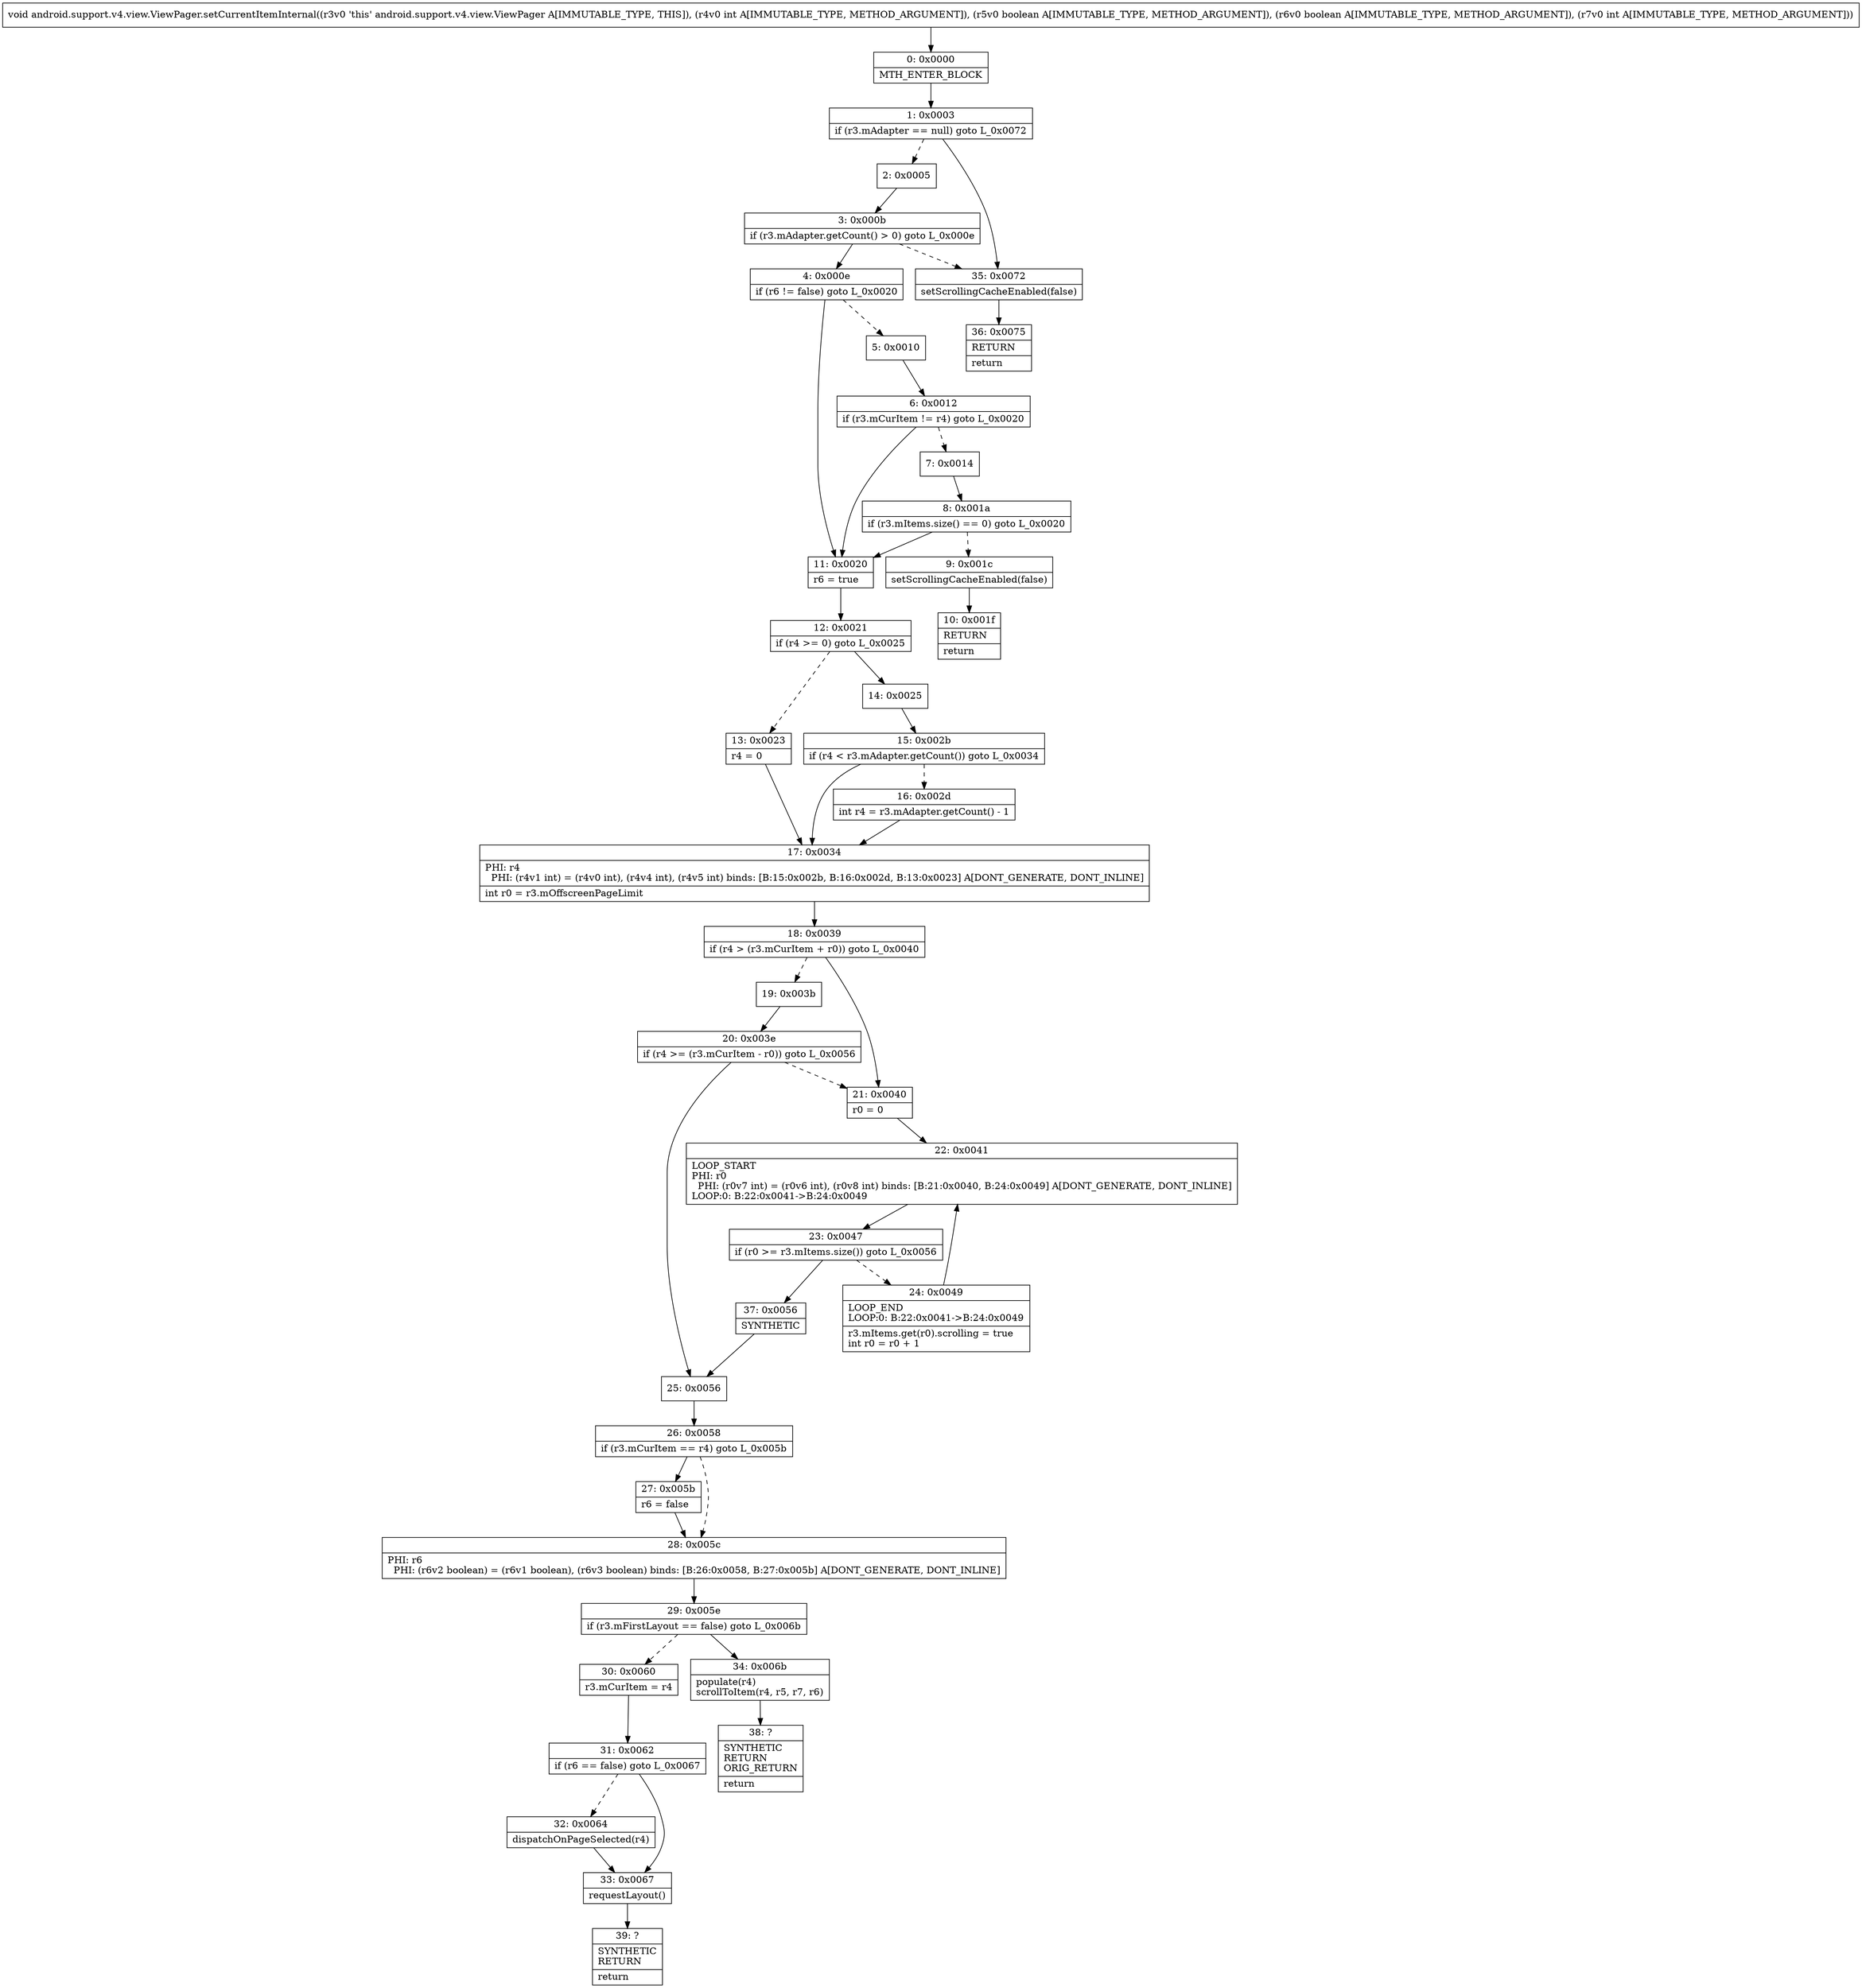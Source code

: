 digraph "CFG forandroid.support.v4.view.ViewPager.setCurrentItemInternal(IZZI)V" {
Node_0 [shape=record,label="{0\:\ 0x0000|MTH_ENTER_BLOCK\l}"];
Node_1 [shape=record,label="{1\:\ 0x0003|if (r3.mAdapter == null) goto L_0x0072\l}"];
Node_2 [shape=record,label="{2\:\ 0x0005}"];
Node_3 [shape=record,label="{3\:\ 0x000b|if (r3.mAdapter.getCount() \> 0) goto L_0x000e\l}"];
Node_4 [shape=record,label="{4\:\ 0x000e|if (r6 != false) goto L_0x0020\l}"];
Node_5 [shape=record,label="{5\:\ 0x0010}"];
Node_6 [shape=record,label="{6\:\ 0x0012|if (r3.mCurItem != r4) goto L_0x0020\l}"];
Node_7 [shape=record,label="{7\:\ 0x0014}"];
Node_8 [shape=record,label="{8\:\ 0x001a|if (r3.mItems.size() == 0) goto L_0x0020\l}"];
Node_9 [shape=record,label="{9\:\ 0x001c|setScrollingCacheEnabled(false)\l}"];
Node_10 [shape=record,label="{10\:\ 0x001f|RETURN\l|return\l}"];
Node_11 [shape=record,label="{11\:\ 0x0020|r6 = true\l}"];
Node_12 [shape=record,label="{12\:\ 0x0021|if (r4 \>= 0) goto L_0x0025\l}"];
Node_13 [shape=record,label="{13\:\ 0x0023|r4 = 0\l}"];
Node_14 [shape=record,label="{14\:\ 0x0025}"];
Node_15 [shape=record,label="{15\:\ 0x002b|if (r4 \< r3.mAdapter.getCount()) goto L_0x0034\l}"];
Node_16 [shape=record,label="{16\:\ 0x002d|int r4 = r3.mAdapter.getCount() \- 1\l}"];
Node_17 [shape=record,label="{17\:\ 0x0034|PHI: r4 \l  PHI: (r4v1 int) = (r4v0 int), (r4v4 int), (r4v5 int) binds: [B:15:0x002b, B:16:0x002d, B:13:0x0023] A[DONT_GENERATE, DONT_INLINE]\l|int r0 = r3.mOffscreenPageLimit\l}"];
Node_18 [shape=record,label="{18\:\ 0x0039|if (r4 \> (r3.mCurItem + r0)) goto L_0x0040\l}"];
Node_19 [shape=record,label="{19\:\ 0x003b}"];
Node_20 [shape=record,label="{20\:\ 0x003e|if (r4 \>= (r3.mCurItem \- r0)) goto L_0x0056\l}"];
Node_21 [shape=record,label="{21\:\ 0x0040|r0 = 0\l}"];
Node_22 [shape=record,label="{22\:\ 0x0041|LOOP_START\lPHI: r0 \l  PHI: (r0v7 int) = (r0v6 int), (r0v8 int) binds: [B:21:0x0040, B:24:0x0049] A[DONT_GENERATE, DONT_INLINE]\lLOOP:0: B:22:0x0041\-\>B:24:0x0049\l}"];
Node_23 [shape=record,label="{23\:\ 0x0047|if (r0 \>= r3.mItems.size()) goto L_0x0056\l}"];
Node_24 [shape=record,label="{24\:\ 0x0049|LOOP_END\lLOOP:0: B:22:0x0041\-\>B:24:0x0049\l|r3.mItems.get(r0).scrolling = true\lint r0 = r0 + 1\l}"];
Node_25 [shape=record,label="{25\:\ 0x0056}"];
Node_26 [shape=record,label="{26\:\ 0x0058|if (r3.mCurItem == r4) goto L_0x005b\l}"];
Node_27 [shape=record,label="{27\:\ 0x005b|r6 = false\l}"];
Node_28 [shape=record,label="{28\:\ 0x005c|PHI: r6 \l  PHI: (r6v2 boolean) = (r6v1 boolean), (r6v3 boolean) binds: [B:26:0x0058, B:27:0x005b] A[DONT_GENERATE, DONT_INLINE]\l}"];
Node_29 [shape=record,label="{29\:\ 0x005e|if (r3.mFirstLayout == false) goto L_0x006b\l}"];
Node_30 [shape=record,label="{30\:\ 0x0060|r3.mCurItem = r4\l}"];
Node_31 [shape=record,label="{31\:\ 0x0062|if (r6 == false) goto L_0x0067\l}"];
Node_32 [shape=record,label="{32\:\ 0x0064|dispatchOnPageSelected(r4)\l}"];
Node_33 [shape=record,label="{33\:\ 0x0067|requestLayout()\l}"];
Node_34 [shape=record,label="{34\:\ 0x006b|populate(r4)\lscrollToItem(r4, r5, r7, r6)\l}"];
Node_35 [shape=record,label="{35\:\ 0x0072|setScrollingCacheEnabled(false)\l}"];
Node_36 [shape=record,label="{36\:\ 0x0075|RETURN\l|return\l}"];
Node_37 [shape=record,label="{37\:\ 0x0056|SYNTHETIC\l}"];
Node_38 [shape=record,label="{38\:\ ?|SYNTHETIC\lRETURN\lORIG_RETURN\l|return\l}"];
Node_39 [shape=record,label="{39\:\ ?|SYNTHETIC\lRETURN\l|return\l}"];
MethodNode[shape=record,label="{void android.support.v4.view.ViewPager.setCurrentItemInternal((r3v0 'this' android.support.v4.view.ViewPager A[IMMUTABLE_TYPE, THIS]), (r4v0 int A[IMMUTABLE_TYPE, METHOD_ARGUMENT]), (r5v0 boolean A[IMMUTABLE_TYPE, METHOD_ARGUMENT]), (r6v0 boolean A[IMMUTABLE_TYPE, METHOD_ARGUMENT]), (r7v0 int A[IMMUTABLE_TYPE, METHOD_ARGUMENT])) }"];
MethodNode -> Node_0;
Node_0 -> Node_1;
Node_1 -> Node_2[style=dashed];
Node_1 -> Node_35;
Node_2 -> Node_3;
Node_3 -> Node_4;
Node_3 -> Node_35[style=dashed];
Node_4 -> Node_5[style=dashed];
Node_4 -> Node_11;
Node_5 -> Node_6;
Node_6 -> Node_7[style=dashed];
Node_6 -> Node_11;
Node_7 -> Node_8;
Node_8 -> Node_9[style=dashed];
Node_8 -> Node_11;
Node_9 -> Node_10;
Node_11 -> Node_12;
Node_12 -> Node_13[style=dashed];
Node_12 -> Node_14;
Node_13 -> Node_17;
Node_14 -> Node_15;
Node_15 -> Node_16[style=dashed];
Node_15 -> Node_17;
Node_16 -> Node_17;
Node_17 -> Node_18;
Node_18 -> Node_19[style=dashed];
Node_18 -> Node_21;
Node_19 -> Node_20;
Node_20 -> Node_21[style=dashed];
Node_20 -> Node_25;
Node_21 -> Node_22;
Node_22 -> Node_23;
Node_23 -> Node_24[style=dashed];
Node_23 -> Node_37;
Node_24 -> Node_22;
Node_25 -> Node_26;
Node_26 -> Node_27;
Node_26 -> Node_28[style=dashed];
Node_27 -> Node_28;
Node_28 -> Node_29;
Node_29 -> Node_30[style=dashed];
Node_29 -> Node_34;
Node_30 -> Node_31;
Node_31 -> Node_32[style=dashed];
Node_31 -> Node_33;
Node_32 -> Node_33;
Node_33 -> Node_39;
Node_34 -> Node_38;
Node_35 -> Node_36;
Node_37 -> Node_25;
}

